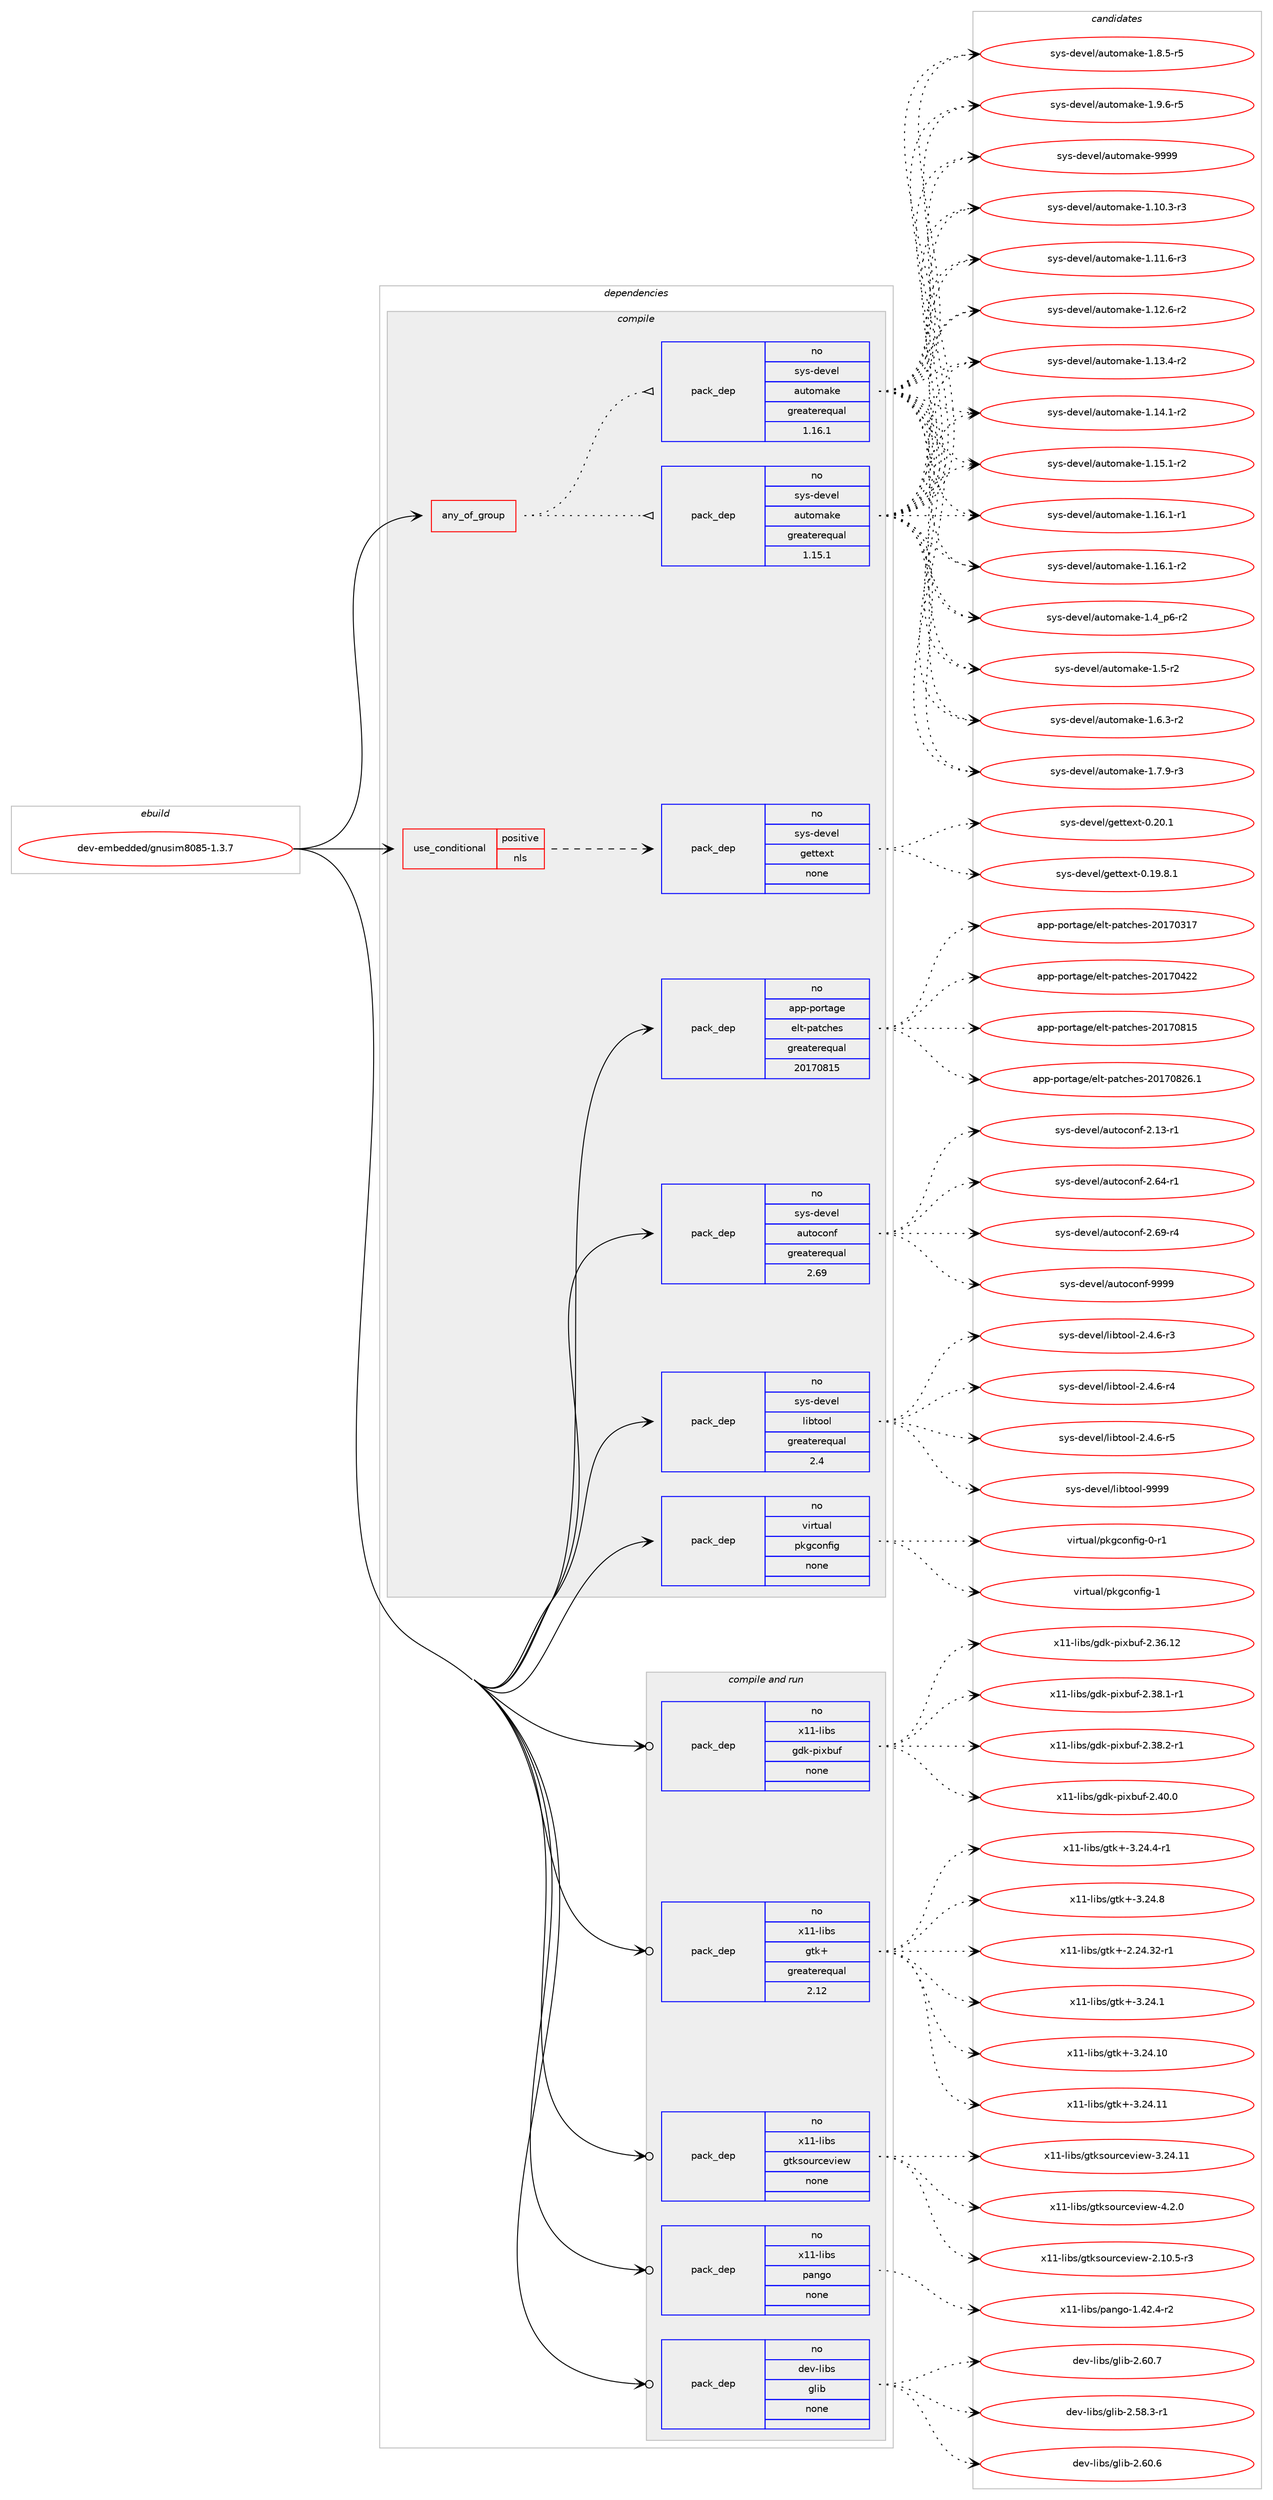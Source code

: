 digraph prolog {

# *************
# Graph options
# *************

newrank=true;
concentrate=true;
compound=true;
graph [rankdir=LR,fontname=Helvetica,fontsize=10,ranksep=1.5];#, ranksep=2.5, nodesep=0.2];
edge  [arrowhead=vee];
node  [fontname=Helvetica,fontsize=10];

# **********
# The ebuild
# **********

subgraph cluster_leftcol {
color=gray;
rank=same;
label=<<i>ebuild</i>>;
id [label="dev-embedded/gnusim8085-1.3.7", color=red, width=4, href="../dev-embedded/gnusim8085-1.3.7.svg"];
}

# ****************
# The dependencies
# ****************

subgraph cluster_midcol {
color=gray;
label=<<i>dependencies</i>>;
subgraph cluster_compile {
fillcolor="#eeeeee";
style=filled;
label=<<i>compile</i>>;
subgraph any9419 {
dependency524058 [label=<<TABLE BORDER="0" CELLBORDER="1" CELLSPACING="0" CELLPADDING="4"><TR><TD CELLPADDING="10">any_of_group</TD></TR></TABLE>>, shape=none, color=red];subgraph pack389947 {
dependency524059 [label=<<TABLE BORDER="0" CELLBORDER="1" CELLSPACING="0" CELLPADDING="4" WIDTH="220"><TR><TD ROWSPAN="6" CELLPADDING="30">pack_dep</TD></TR><TR><TD WIDTH="110">no</TD></TR><TR><TD>sys-devel</TD></TR><TR><TD>automake</TD></TR><TR><TD>greaterequal</TD></TR><TR><TD>1.16.1</TD></TR></TABLE>>, shape=none, color=blue];
}
dependency524058:e -> dependency524059:w [weight=20,style="dotted",arrowhead="oinv"];
subgraph pack389948 {
dependency524060 [label=<<TABLE BORDER="0" CELLBORDER="1" CELLSPACING="0" CELLPADDING="4" WIDTH="220"><TR><TD ROWSPAN="6" CELLPADDING="30">pack_dep</TD></TR><TR><TD WIDTH="110">no</TD></TR><TR><TD>sys-devel</TD></TR><TR><TD>automake</TD></TR><TR><TD>greaterequal</TD></TR><TR><TD>1.15.1</TD></TR></TABLE>>, shape=none, color=blue];
}
dependency524058:e -> dependency524060:w [weight=20,style="dotted",arrowhead="oinv"];
}
id:e -> dependency524058:w [weight=20,style="solid",arrowhead="vee"];
subgraph cond124335 {
dependency524061 [label=<<TABLE BORDER="0" CELLBORDER="1" CELLSPACING="0" CELLPADDING="4"><TR><TD ROWSPAN="3" CELLPADDING="10">use_conditional</TD></TR><TR><TD>positive</TD></TR><TR><TD>nls</TD></TR></TABLE>>, shape=none, color=red];
subgraph pack389949 {
dependency524062 [label=<<TABLE BORDER="0" CELLBORDER="1" CELLSPACING="0" CELLPADDING="4" WIDTH="220"><TR><TD ROWSPAN="6" CELLPADDING="30">pack_dep</TD></TR><TR><TD WIDTH="110">no</TD></TR><TR><TD>sys-devel</TD></TR><TR><TD>gettext</TD></TR><TR><TD>none</TD></TR><TR><TD></TD></TR></TABLE>>, shape=none, color=blue];
}
dependency524061:e -> dependency524062:w [weight=20,style="dashed",arrowhead="vee"];
}
id:e -> dependency524061:w [weight=20,style="solid",arrowhead="vee"];
subgraph pack389950 {
dependency524063 [label=<<TABLE BORDER="0" CELLBORDER="1" CELLSPACING="0" CELLPADDING="4" WIDTH="220"><TR><TD ROWSPAN="6" CELLPADDING="30">pack_dep</TD></TR><TR><TD WIDTH="110">no</TD></TR><TR><TD>app-portage</TD></TR><TR><TD>elt-patches</TD></TR><TR><TD>greaterequal</TD></TR><TR><TD>20170815</TD></TR></TABLE>>, shape=none, color=blue];
}
id:e -> dependency524063:w [weight=20,style="solid",arrowhead="vee"];
subgraph pack389951 {
dependency524064 [label=<<TABLE BORDER="0" CELLBORDER="1" CELLSPACING="0" CELLPADDING="4" WIDTH="220"><TR><TD ROWSPAN="6" CELLPADDING="30">pack_dep</TD></TR><TR><TD WIDTH="110">no</TD></TR><TR><TD>sys-devel</TD></TR><TR><TD>autoconf</TD></TR><TR><TD>greaterequal</TD></TR><TR><TD>2.69</TD></TR></TABLE>>, shape=none, color=blue];
}
id:e -> dependency524064:w [weight=20,style="solid",arrowhead="vee"];
subgraph pack389952 {
dependency524065 [label=<<TABLE BORDER="0" CELLBORDER="1" CELLSPACING="0" CELLPADDING="4" WIDTH="220"><TR><TD ROWSPAN="6" CELLPADDING="30">pack_dep</TD></TR><TR><TD WIDTH="110">no</TD></TR><TR><TD>sys-devel</TD></TR><TR><TD>libtool</TD></TR><TR><TD>greaterequal</TD></TR><TR><TD>2.4</TD></TR></TABLE>>, shape=none, color=blue];
}
id:e -> dependency524065:w [weight=20,style="solid",arrowhead="vee"];
subgraph pack389953 {
dependency524066 [label=<<TABLE BORDER="0" CELLBORDER="1" CELLSPACING="0" CELLPADDING="4" WIDTH="220"><TR><TD ROWSPAN="6" CELLPADDING="30">pack_dep</TD></TR><TR><TD WIDTH="110">no</TD></TR><TR><TD>virtual</TD></TR><TR><TD>pkgconfig</TD></TR><TR><TD>none</TD></TR><TR><TD></TD></TR></TABLE>>, shape=none, color=blue];
}
id:e -> dependency524066:w [weight=20,style="solid",arrowhead="vee"];
}
subgraph cluster_compileandrun {
fillcolor="#eeeeee";
style=filled;
label=<<i>compile and run</i>>;
subgraph pack389954 {
dependency524067 [label=<<TABLE BORDER="0" CELLBORDER="1" CELLSPACING="0" CELLPADDING="4" WIDTH="220"><TR><TD ROWSPAN="6" CELLPADDING="30">pack_dep</TD></TR><TR><TD WIDTH="110">no</TD></TR><TR><TD>dev-libs</TD></TR><TR><TD>glib</TD></TR><TR><TD>none</TD></TR><TR><TD></TD></TR></TABLE>>, shape=none, color=blue];
}
id:e -> dependency524067:w [weight=20,style="solid",arrowhead="odotvee"];
subgraph pack389955 {
dependency524068 [label=<<TABLE BORDER="0" CELLBORDER="1" CELLSPACING="0" CELLPADDING="4" WIDTH="220"><TR><TD ROWSPAN="6" CELLPADDING="30">pack_dep</TD></TR><TR><TD WIDTH="110">no</TD></TR><TR><TD>x11-libs</TD></TR><TR><TD>gdk-pixbuf</TD></TR><TR><TD>none</TD></TR><TR><TD></TD></TR></TABLE>>, shape=none, color=blue];
}
id:e -> dependency524068:w [weight=20,style="solid",arrowhead="odotvee"];
subgraph pack389956 {
dependency524069 [label=<<TABLE BORDER="0" CELLBORDER="1" CELLSPACING="0" CELLPADDING="4" WIDTH="220"><TR><TD ROWSPAN="6" CELLPADDING="30">pack_dep</TD></TR><TR><TD WIDTH="110">no</TD></TR><TR><TD>x11-libs</TD></TR><TR><TD>gtk+</TD></TR><TR><TD>greaterequal</TD></TR><TR><TD>2.12</TD></TR></TABLE>>, shape=none, color=blue];
}
id:e -> dependency524069:w [weight=20,style="solid",arrowhead="odotvee"];
subgraph pack389957 {
dependency524070 [label=<<TABLE BORDER="0" CELLBORDER="1" CELLSPACING="0" CELLPADDING="4" WIDTH="220"><TR><TD ROWSPAN="6" CELLPADDING="30">pack_dep</TD></TR><TR><TD WIDTH="110">no</TD></TR><TR><TD>x11-libs</TD></TR><TR><TD>gtksourceview</TD></TR><TR><TD>none</TD></TR><TR><TD></TD></TR></TABLE>>, shape=none, color=blue];
}
id:e -> dependency524070:w [weight=20,style="solid",arrowhead="odotvee"];
subgraph pack389958 {
dependency524071 [label=<<TABLE BORDER="0" CELLBORDER="1" CELLSPACING="0" CELLPADDING="4" WIDTH="220"><TR><TD ROWSPAN="6" CELLPADDING="30">pack_dep</TD></TR><TR><TD WIDTH="110">no</TD></TR><TR><TD>x11-libs</TD></TR><TR><TD>pango</TD></TR><TR><TD>none</TD></TR><TR><TD></TD></TR></TABLE>>, shape=none, color=blue];
}
id:e -> dependency524071:w [weight=20,style="solid",arrowhead="odotvee"];
}
subgraph cluster_run {
fillcolor="#eeeeee";
style=filled;
label=<<i>run</i>>;
}
}

# **************
# The candidates
# **************

subgraph cluster_choices {
rank=same;
color=gray;
label=<<i>candidates</i>>;

subgraph choice389947 {
color=black;
nodesep=1;
choice11512111545100101118101108479711711611110997107101454946494846514511451 [label="sys-devel/automake-1.10.3-r3", color=red, width=4,href="../sys-devel/automake-1.10.3-r3.svg"];
choice11512111545100101118101108479711711611110997107101454946494946544511451 [label="sys-devel/automake-1.11.6-r3", color=red, width=4,href="../sys-devel/automake-1.11.6-r3.svg"];
choice11512111545100101118101108479711711611110997107101454946495046544511450 [label="sys-devel/automake-1.12.6-r2", color=red, width=4,href="../sys-devel/automake-1.12.6-r2.svg"];
choice11512111545100101118101108479711711611110997107101454946495146524511450 [label="sys-devel/automake-1.13.4-r2", color=red, width=4,href="../sys-devel/automake-1.13.4-r2.svg"];
choice11512111545100101118101108479711711611110997107101454946495246494511450 [label="sys-devel/automake-1.14.1-r2", color=red, width=4,href="../sys-devel/automake-1.14.1-r2.svg"];
choice11512111545100101118101108479711711611110997107101454946495346494511450 [label="sys-devel/automake-1.15.1-r2", color=red, width=4,href="../sys-devel/automake-1.15.1-r2.svg"];
choice11512111545100101118101108479711711611110997107101454946495446494511449 [label="sys-devel/automake-1.16.1-r1", color=red, width=4,href="../sys-devel/automake-1.16.1-r1.svg"];
choice11512111545100101118101108479711711611110997107101454946495446494511450 [label="sys-devel/automake-1.16.1-r2", color=red, width=4,href="../sys-devel/automake-1.16.1-r2.svg"];
choice115121115451001011181011084797117116111109971071014549465295112544511450 [label="sys-devel/automake-1.4_p6-r2", color=red, width=4,href="../sys-devel/automake-1.4_p6-r2.svg"];
choice11512111545100101118101108479711711611110997107101454946534511450 [label="sys-devel/automake-1.5-r2", color=red, width=4,href="../sys-devel/automake-1.5-r2.svg"];
choice115121115451001011181011084797117116111109971071014549465446514511450 [label="sys-devel/automake-1.6.3-r2", color=red, width=4,href="../sys-devel/automake-1.6.3-r2.svg"];
choice115121115451001011181011084797117116111109971071014549465546574511451 [label="sys-devel/automake-1.7.9-r3", color=red, width=4,href="../sys-devel/automake-1.7.9-r3.svg"];
choice115121115451001011181011084797117116111109971071014549465646534511453 [label="sys-devel/automake-1.8.5-r5", color=red, width=4,href="../sys-devel/automake-1.8.5-r5.svg"];
choice115121115451001011181011084797117116111109971071014549465746544511453 [label="sys-devel/automake-1.9.6-r5", color=red, width=4,href="../sys-devel/automake-1.9.6-r5.svg"];
choice115121115451001011181011084797117116111109971071014557575757 [label="sys-devel/automake-9999", color=red, width=4,href="../sys-devel/automake-9999.svg"];
dependency524059:e -> choice11512111545100101118101108479711711611110997107101454946494846514511451:w [style=dotted,weight="100"];
dependency524059:e -> choice11512111545100101118101108479711711611110997107101454946494946544511451:w [style=dotted,weight="100"];
dependency524059:e -> choice11512111545100101118101108479711711611110997107101454946495046544511450:w [style=dotted,weight="100"];
dependency524059:e -> choice11512111545100101118101108479711711611110997107101454946495146524511450:w [style=dotted,weight="100"];
dependency524059:e -> choice11512111545100101118101108479711711611110997107101454946495246494511450:w [style=dotted,weight="100"];
dependency524059:e -> choice11512111545100101118101108479711711611110997107101454946495346494511450:w [style=dotted,weight="100"];
dependency524059:e -> choice11512111545100101118101108479711711611110997107101454946495446494511449:w [style=dotted,weight="100"];
dependency524059:e -> choice11512111545100101118101108479711711611110997107101454946495446494511450:w [style=dotted,weight="100"];
dependency524059:e -> choice115121115451001011181011084797117116111109971071014549465295112544511450:w [style=dotted,weight="100"];
dependency524059:e -> choice11512111545100101118101108479711711611110997107101454946534511450:w [style=dotted,weight="100"];
dependency524059:e -> choice115121115451001011181011084797117116111109971071014549465446514511450:w [style=dotted,weight="100"];
dependency524059:e -> choice115121115451001011181011084797117116111109971071014549465546574511451:w [style=dotted,weight="100"];
dependency524059:e -> choice115121115451001011181011084797117116111109971071014549465646534511453:w [style=dotted,weight="100"];
dependency524059:e -> choice115121115451001011181011084797117116111109971071014549465746544511453:w [style=dotted,weight="100"];
dependency524059:e -> choice115121115451001011181011084797117116111109971071014557575757:w [style=dotted,weight="100"];
}
subgraph choice389948 {
color=black;
nodesep=1;
choice11512111545100101118101108479711711611110997107101454946494846514511451 [label="sys-devel/automake-1.10.3-r3", color=red, width=4,href="../sys-devel/automake-1.10.3-r3.svg"];
choice11512111545100101118101108479711711611110997107101454946494946544511451 [label="sys-devel/automake-1.11.6-r3", color=red, width=4,href="../sys-devel/automake-1.11.6-r3.svg"];
choice11512111545100101118101108479711711611110997107101454946495046544511450 [label="sys-devel/automake-1.12.6-r2", color=red, width=4,href="../sys-devel/automake-1.12.6-r2.svg"];
choice11512111545100101118101108479711711611110997107101454946495146524511450 [label="sys-devel/automake-1.13.4-r2", color=red, width=4,href="../sys-devel/automake-1.13.4-r2.svg"];
choice11512111545100101118101108479711711611110997107101454946495246494511450 [label="sys-devel/automake-1.14.1-r2", color=red, width=4,href="../sys-devel/automake-1.14.1-r2.svg"];
choice11512111545100101118101108479711711611110997107101454946495346494511450 [label="sys-devel/automake-1.15.1-r2", color=red, width=4,href="../sys-devel/automake-1.15.1-r2.svg"];
choice11512111545100101118101108479711711611110997107101454946495446494511449 [label="sys-devel/automake-1.16.1-r1", color=red, width=4,href="../sys-devel/automake-1.16.1-r1.svg"];
choice11512111545100101118101108479711711611110997107101454946495446494511450 [label="sys-devel/automake-1.16.1-r2", color=red, width=4,href="../sys-devel/automake-1.16.1-r2.svg"];
choice115121115451001011181011084797117116111109971071014549465295112544511450 [label="sys-devel/automake-1.4_p6-r2", color=red, width=4,href="../sys-devel/automake-1.4_p6-r2.svg"];
choice11512111545100101118101108479711711611110997107101454946534511450 [label="sys-devel/automake-1.5-r2", color=red, width=4,href="../sys-devel/automake-1.5-r2.svg"];
choice115121115451001011181011084797117116111109971071014549465446514511450 [label="sys-devel/automake-1.6.3-r2", color=red, width=4,href="../sys-devel/automake-1.6.3-r2.svg"];
choice115121115451001011181011084797117116111109971071014549465546574511451 [label="sys-devel/automake-1.7.9-r3", color=red, width=4,href="../sys-devel/automake-1.7.9-r3.svg"];
choice115121115451001011181011084797117116111109971071014549465646534511453 [label="sys-devel/automake-1.8.5-r5", color=red, width=4,href="../sys-devel/automake-1.8.5-r5.svg"];
choice115121115451001011181011084797117116111109971071014549465746544511453 [label="sys-devel/automake-1.9.6-r5", color=red, width=4,href="../sys-devel/automake-1.9.6-r5.svg"];
choice115121115451001011181011084797117116111109971071014557575757 [label="sys-devel/automake-9999", color=red, width=4,href="../sys-devel/automake-9999.svg"];
dependency524060:e -> choice11512111545100101118101108479711711611110997107101454946494846514511451:w [style=dotted,weight="100"];
dependency524060:e -> choice11512111545100101118101108479711711611110997107101454946494946544511451:w [style=dotted,weight="100"];
dependency524060:e -> choice11512111545100101118101108479711711611110997107101454946495046544511450:w [style=dotted,weight="100"];
dependency524060:e -> choice11512111545100101118101108479711711611110997107101454946495146524511450:w [style=dotted,weight="100"];
dependency524060:e -> choice11512111545100101118101108479711711611110997107101454946495246494511450:w [style=dotted,weight="100"];
dependency524060:e -> choice11512111545100101118101108479711711611110997107101454946495346494511450:w [style=dotted,weight="100"];
dependency524060:e -> choice11512111545100101118101108479711711611110997107101454946495446494511449:w [style=dotted,weight="100"];
dependency524060:e -> choice11512111545100101118101108479711711611110997107101454946495446494511450:w [style=dotted,weight="100"];
dependency524060:e -> choice115121115451001011181011084797117116111109971071014549465295112544511450:w [style=dotted,weight="100"];
dependency524060:e -> choice11512111545100101118101108479711711611110997107101454946534511450:w [style=dotted,weight="100"];
dependency524060:e -> choice115121115451001011181011084797117116111109971071014549465446514511450:w [style=dotted,weight="100"];
dependency524060:e -> choice115121115451001011181011084797117116111109971071014549465546574511451:w [style=dotted,weight="100"];
dependency524060:e -> choice115121115451001011181011084797117116111109971071014549465646534511453:w [style=dotted,weight="100"];
dependency524060:e -> choice115121115451001011181011084797117116111109971071014549465746544511453:w [style=dotted,weight="100"];
dependency524060:e -> choice115121115451001011181011084797117116111109971071014557575757:w [style=dotted,weight="100"];
}
subgraph choice389949 {
color=black;
nodesep=1;
choice1151211154510010111810110847103101116116101120116454846495746564649 [label="sys-devel/gettext-0.19.8.1", color=red, width=4,href="../sys-devel/gettext-0.19.8.1.svg"];
choice115121115451001011181011084710310111611610112011645484650484649 [label="sys-devel/gettext-0.20.1", color=red, width=4,href="../sys-devel/gettext-0.20.1.svg"];
dependency524062:e -> choice1151211154510010111810110847103101116116101120116454846495746564649:w [style=dotted,weight="100"];
dependency524062:e -> choice115121115451001011181011084710310111611610112011645484650484649:w [style=dotted,weight="100"];
}
subgraph choice389950 {
color=black;
nodesep=1;
choice97112112451121111141169710310147101108116451129711699104101115455048495548514955 [label="app-portage/elt-patches-20170317", color=red, width=4,href="../app-portage/elt-patches-20170317.svg"];
choice97112112451121111141169710310147101108116451129711699104101115455048495548525050 [label="app-portage/elt-patches-20170422", color=red, width=4,href="../app-portage/elt-patches-20170422.svg"];
choice97112112451121111141169710310147101108116451129711699104101115455048495548564953 [label="app-portage/elt-patches-20170815", color=red, width=4,href="../app-portage/elt-patches-20170815.svg"];
choice971121124511211111411697103101471011081164511297116991041011154550484955485650544649 [label="app-portage/elt-patches-20170826.1", color=red, width=4,href="../app-portage/elt-patches-20170826.1.svg"];
dependency524063:e -> choice97112112451121111141169710310147101108116451129711699104101115455048495548514955:w [style=dotted,weight="100"];
dependency524063:e -> choice97112112451121111141169710310147101108116451129711699104101115455048495548525050:w [style=dotted,weight="100"];
dependency524063:e -> choice97112112451121111141169710310147101108116451129711699104101115455048495548564953:w [style=dotted,weight="100"];
dependency524063:e -> choice971121124511211111411697103101471011081164511297116991041011154550484955485650544649:w [style=dotted,weight="100"];
}
subgraph choice389951 {
color=black;
nodesep=1;
choice1151211154510010111810110847971171161119911111010245504649514511449 [label="sys-devel/autoconf-2.13-r1", color=red, width=4,href="../sys-devel/autoconf-2.13-r1.svg"];
choice1151211154510010111810110847971171161119911111010245504654524511449 [label="sys-devel/autoconf-2.64-r1", color=red, width=4,href="../sys-devel/autoconf-2.64-r1.svg"];
choice1151211154510010111810110847971171161119911111010245504654574511452 [label="sys-devel/autoconf-2.69-r4", color=red, width=4,href="../sys-devel/autoconf-2.69-r4.svg"];
choice115121115451001011181011084797117116111991111101024557575757 [label="sys-devel/autoconf-9999", color=red, width=4,href="../sys-devel/autoconf-9999.svg"];
dependency524064:e -> choice1151211154510010111810110847971171161119911111010245504649514511449:w [style=dotted,weight="100"];
dependency524064:e -> choice1151211154510010111810110847971171161119911111010245504654524511449:w [style=dotted,weight="100"];
dependency524064:e -> choice1151211154510010111810110847971171161119911111010245504654574511452:w [style=dotted,weight="100"];
dependency524064:e -> choice115121115451001011181011084797117116111991111101024557575757:w [style=dotted,weight="100"];
}
subgraph choice389952 {
color=black;
nodesep=1;
choice1151211154510010111810110847108105981161111111084550465246544511451 [label="sys-devel/libtool-2.4.6-r3", color=red, width=4,href="../sys-devel/libtool-2.4.6-r3.svg"];
choice1151211154510010111810110847108105981161111111084550465246544511452 [label="sys-devel/libtool-2.4.6-r4", color=red, width=4,href="../sys-devel/libtool-2.4.6-r4.svg"];
choice1151211154510010111810110847108105981161111111084550465246544511453 [label="sys-devel/libtool-2.4.6-r5", color=red, width=4,href="../sys-devel/libtool-2.4.6-r5.svg"];
choice1151211154510010111810110847108105981161111111084557575757 [label="sys-devel/libtool-9999", color=red, width=4,href="../sys-devel/libtool-9999.svg"];
dependency524065:e -> choice1151211154510010111810110847108105981161111111084550465246544511451:w [style=dotted,weight="100"];
dependency524065:e -> choice1151211154510010111810110847108105981161111111084550465246544511452:w [style=dotted,weight="100"];
dependency524065:e -> choice1151211154510010111810110847108105981161111111084550465246544511453:w [style=dotted,weight="100"];
dependency524065:e -> choice1151211154510010111810110847108105981161111111084557575757:w [style=dotted,weight="100"];
}
subgraph choice389953 {
color=black;
nodesep=1;
choice11810511411611797108471121071039911111010210510345484511449 [label="virtual/pkgconfig-0-r1", color=red, width=4,href="../virtual/pkgconfig-0-r1.svg"];
choice1181051141161179710847112107103991111101021051034549 [label="virtual/pkgconfig-1", color=red, width=4,href="../virtual/pkgconfig-1.svg"];
dependency524066:e -> choice11810511411611797108471121071039911111010210510345484511449:w [style=dotted,weight="100"];
dependency524066:e -> choice1181051141161179710847112107103991111101021051034549:w [style=dotted,weight="100"];
}
subgraph choice389954 {
color=black;
nodesep=1;
choice10010111845108105981154710310810598455046535646514511449 [label="dev-libs/glib-2.58.3-r1", color=red, width=4,href="../dev-libs/glib-2.58.3-r1.svg"];
choice1001011184510810598115471031081059845504654484654 [label="dev-libs/glib-2.60.6", color=red, width=4,href="../dev-libs/glib-2.60.6.svg"];
choice1001011184510810598115471031081059845504654484655 [label="dev-libs/glib-2.60.7", color=red, width=4,href="../dev-libs/glib-2.60.7.svg"];
dependency524067:e -> choice10010111845108105981154710310810598455046535646514511449:w [style=dotted,weight="100"];
dependency524067:e -> choice1001011184510810598115471031081059845504654484654:w [style=dotted,weight="100"];
dependency524067:e -> choice1001011184510810598115471031081059845504654484655:w [style=dotted,weight="100"];
}
subgraph choice389955 {
color=black;
nodesep=1;
choice120494945108105981154710310010745112105120981171024550465154464950 [label="x11-libs/gdk-pixbuf-2.36.12", color=red, width=4,href="../x11-libs/gdk-pixbuf-2.36.12.svg"];
choice12049494510810598115471031001074511210512098117102455046515646494511449 [label="x11-libs/gdk-pixbuf-2.38.1-r1", color=red, width=4,href="../x11-libs/gdk-pixbuf-2.38.1-r1.svg"];
choice12049494510810598115471031001074511210512098117102455046515646504511449 [label="x11-libs/gdk-pixbuf-2.38.2-r1", color=red, width=4,href="../x11-libs/gdk-pixbuf-2.38.2-r1.svg"];
choice1204949451081059811547103100107451121051209811710245504652484648 [label="x11-libs/gdk-pixbuf-2.40.0", color=red, width=4,href="../x11-libs/gdk-pixbuf-2.40.0.svg"];
dependency524068:e -> choice120494945108105981154710310010745112105120981171024550465154464950:w [style=dotted,weight="100"];
dependency524068:e -> choice12049494510810598115471031001074511210512098117102455046515646494511449:w [style=dotted,weight="100"];
dependency524068:e -> choice12049494510810598115471031001074511210512098117102455046515646504511449:w [style=dotted,weight="100"];
dependency524068:e -> choice1204949451081059811547103100107451121051209811710245504652484648:w [style=dotted,weight="100"];
}
subgraph choice389956 {
color=black;
nodesep=1;
choice12049494510810598115471031161074345504650524651504511449 [label="x11-libs/gtk+-2.24.32-r1", color=red, width=4,href="../x11-libs/gtk+-2.24.32-r1.svg"];
choice12049494510810598115471031161074345514650524649 [label="x11-libs/gtk+-3.24.1", color=red, width=4,href="../x11-libs/gtk+-3.24.1.svg"];
choice1204949451081059811547103116107434551465052464948 [label="x11-libs/gtk+-3.24.10", color=red, width=4,href="../x11-libs/gtk+-3.24.10.svg"];
choice1204949451081059811547103116107434551465052464949 [label="x11-libs/gtk+-3.24.11", color=red, width=4,href="../x11-libs/gtk+-3.24.11.svg"];
choice120494945108105981154710311610743455146505246524511449 [label="x11-libs/gtk+-3.24.4-r1", color=red, width=4,href="../x11-libs/gtk+-3.24.4-r1.svg"];
choice12049494510810598115471031161074345514650524656 [label="x11-libs/gtk+-3.24.8", color=red, width=4,href="../x11-libs/gtk+-3.24.8.svg"];
dependency524069:e -> choice12049494510810598115471031161074345504650524651504511449:w [style=dotted,weight="100"];
dependency524069:e -> choice12049494510810598115471031161074345514650524649:w [style=dotted,weight="100"];
dependency524069:e -> choice1204949451081059811547103116107434551465052464948:w [style=dotted,weight="100"];
dependency524069:e -> choice1204949451081059811547103116107434551465052464949:w [style=dotted,weight="100"];
dependency524069:e -> choice120494945108105981154710311610743455146505246524511449:w [style=dotted,weight="100"];
dependency524069:e -> choice12049494510810598115471031161074345514650524656:w [style=dotted,weight="100"];
}
subgraph choice389957 {
color=black;
nodesep=1;
choice120494945108105981154710311610711511111711499101118105101119455046494846534511451 [label="x11-libs/gtksourceview-2.10.5-r3", color=red, width=4,href="../x11-libs/gtksourceview-2.10.5-r3.svg"];
choice1204949451081059811547103116107115111117114991011181051011194551465052464949 [label="x11-libs/gtksourceview-3.24.11", color=red, width=4,href="../x11-libs/gtksourceview-3.24.11.svg"];
choice120494945108105981154710311610711511111711499101118105101119455246504648 [label="x11-libs/gtksourceview-4.2.0", color=red, width=4,href="../x11-libs/gtksourceview-4.2.0.svg"];
dependency524070:e -> choice120494945108105981154710311610711511111711499101118105101119455046494846534511451:w [style=dotted,weight="100"];
dependency524070:e -> choice1204949451081059811547103116107115111117114991011181051011194551465052464949:w [style=dotted,weight="100"];
dependency524070:e -> choice120494945108105981154710311610711511111711499101118105101119455246504648:w [style=dotted,weight="100"];
}
subgraph choice389958 {
color=black;
nodesep=1;
choice120494945108105981154711297110103111454946525046524511450 [label="x11-libs/pango-1.42.4-r2", color=red, width=4,href="../x11-libs/pango-1.42.4-r2.svg"];
dependency524071:e -> choice120494945108105981154711297110103111454946525046524511450:w [style=dotted,weight="100"];
}
}

}
